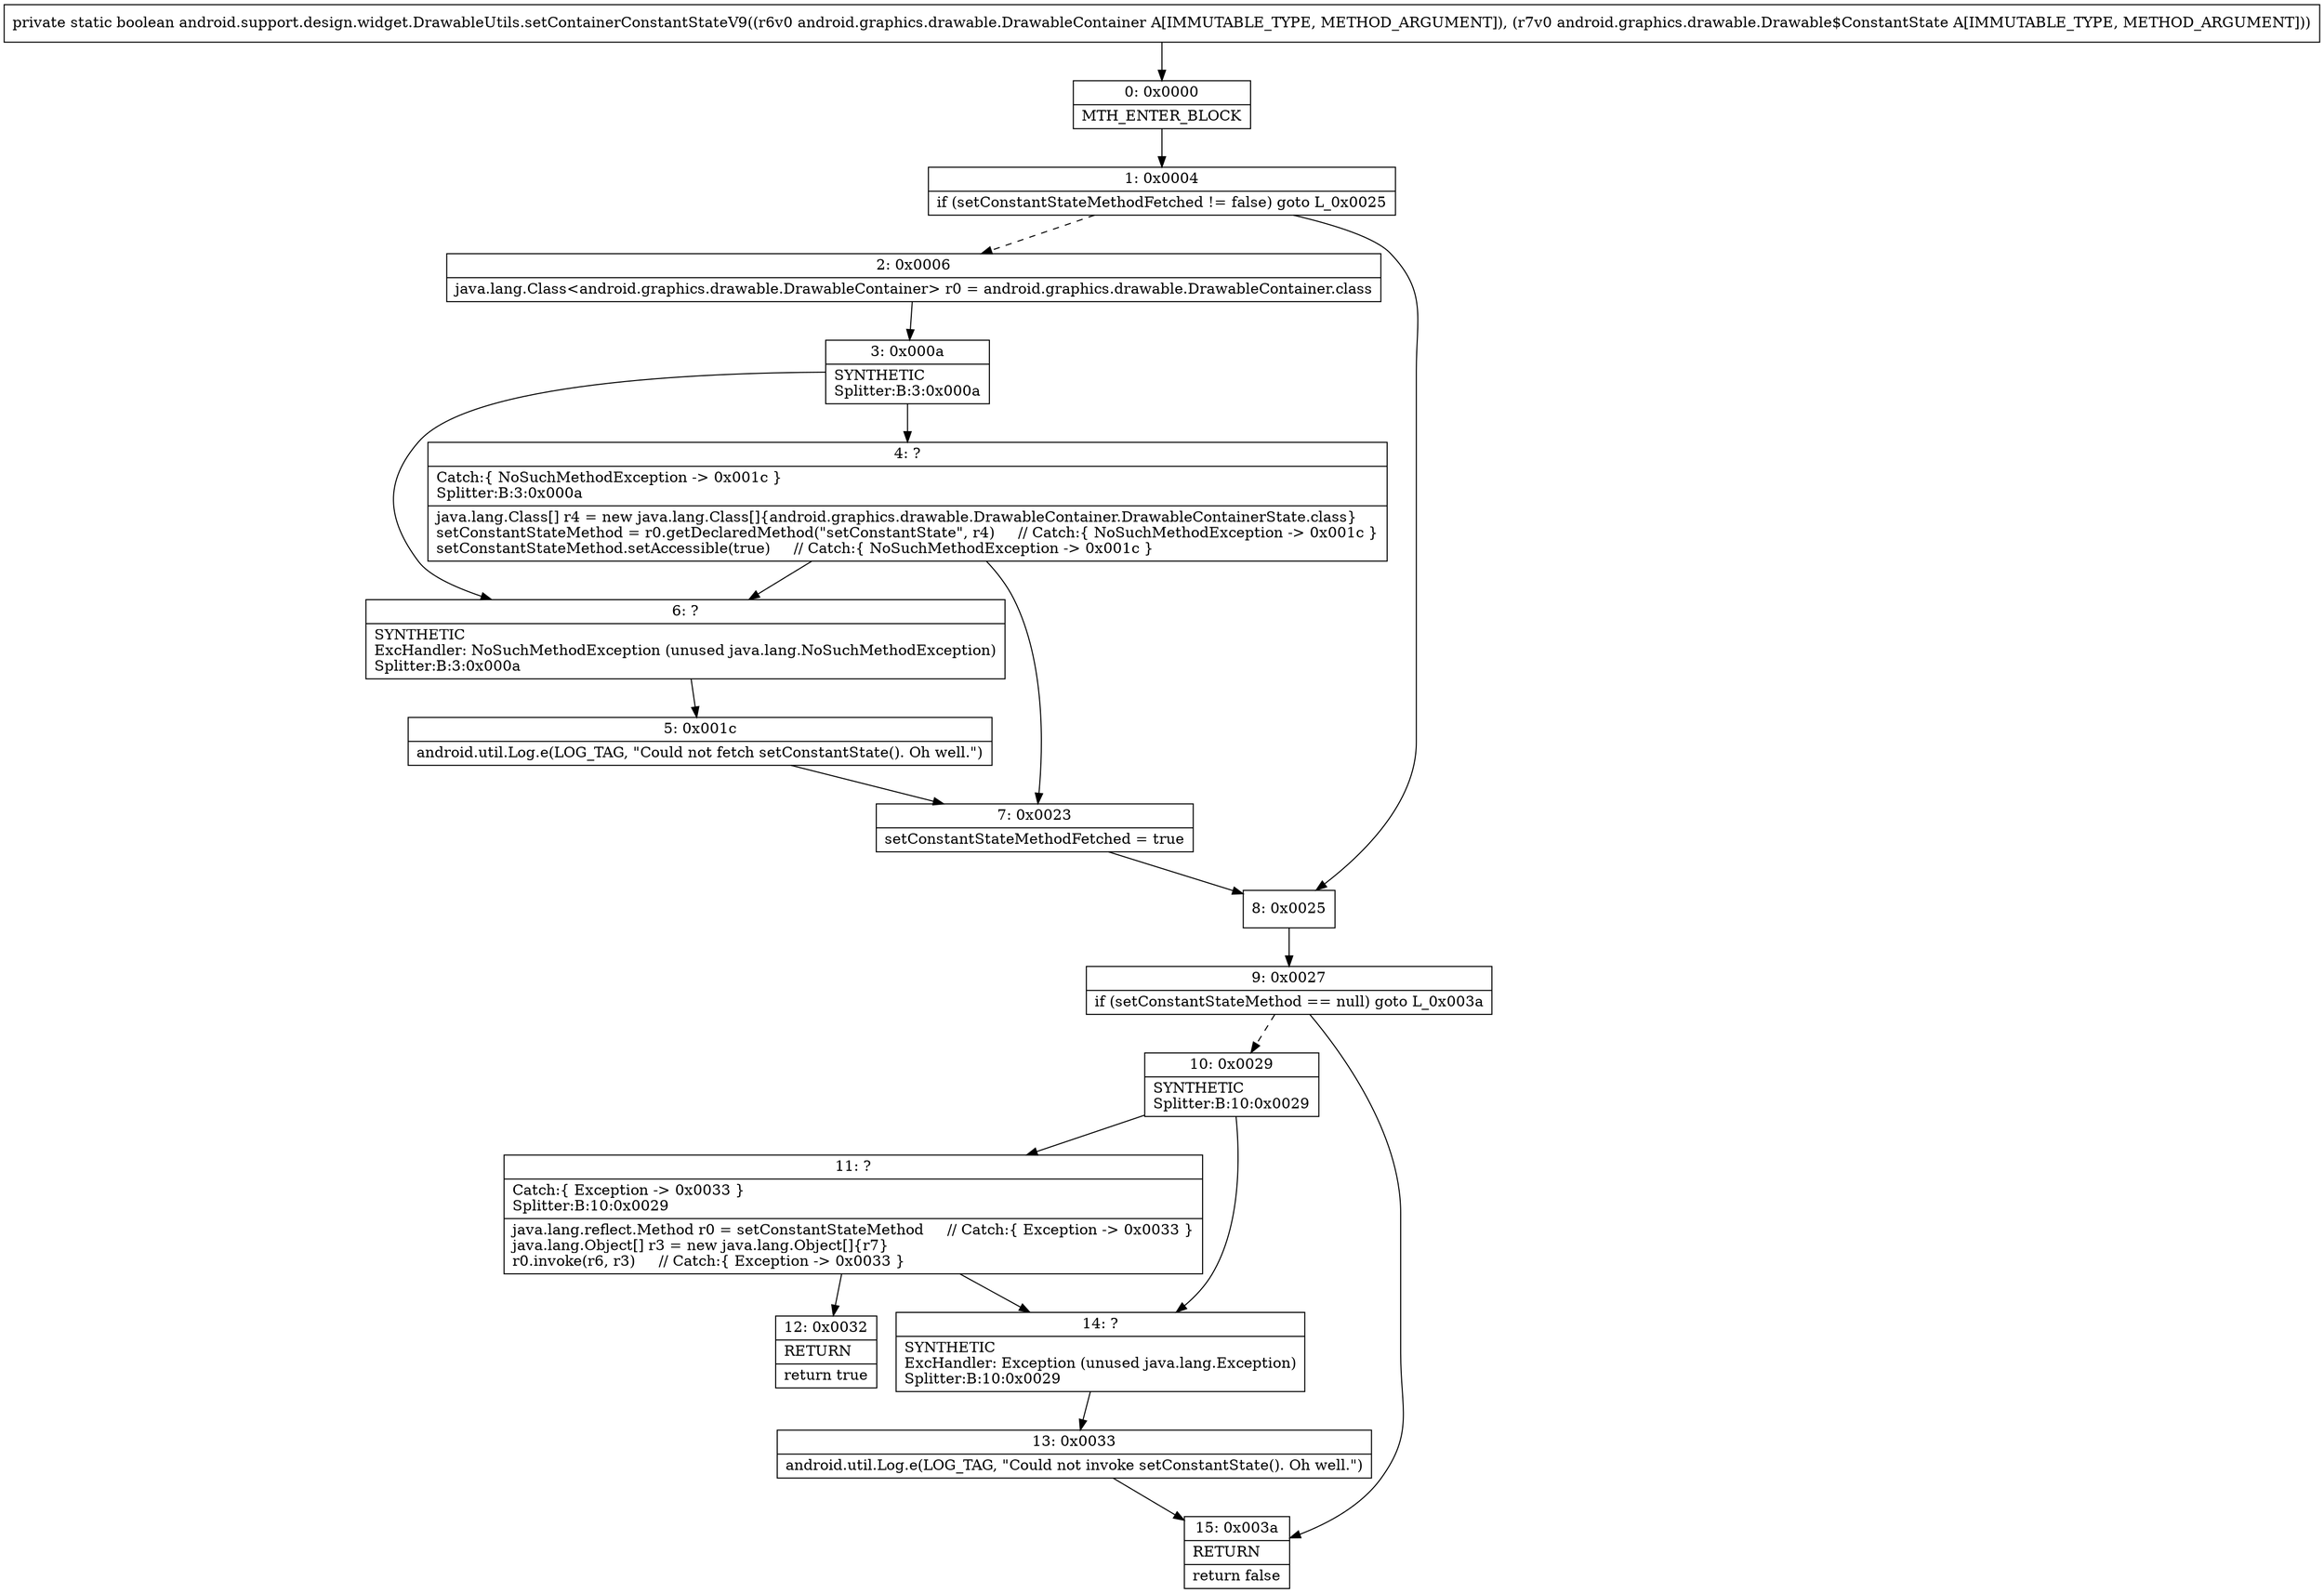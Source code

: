 digraph "CFG forandroid.support.design.widget.DrawableUtils.setContainerConstantStateV9(Landroid\/graphics\/drawable\/DrawableContainer;Landroid\/graphics\/drawable\/Drawable$ConstantState;)Z" {
Node_0 [shape=record,label="{0\:\ 0x0000|MTH_ENTER_BLOCK\l}"];
Node_1 [shape=record,label="{1\:\ 0x0004|if (setConstantStateMethodFetched != false) goto L_0x0025\l}"];
Node_2 [shape=record,label="{2\:\ 0x0006|java.lang.Class\<android.graphics.drawable.DrawableContainer\> r0 = android.graphics.drawable.DrawableContainer.class\l}"];
Node_3 [shape=record,label="{3\:\ 0x000a|SYNTHETIC\lSplitter:B:3:0x000a\l}"];
Node_4 [shape=record,label="{4\:\ ?|Catch:\{ NoSuchMethodException \-\> 0x001c \}\lSplitter:B:3:0x000a\l|java.lang.Class[] r4 = new java.lang.Class[]\{android.graphics.drawable.DrawableContainer.DrawableContainerState.class\}\lsetConstantStateMethod = r0.getDeclaredMethod(\"setConstantState\", r4)     \/\/ Catch:\{ NoSuchMethodException \-\> 0x001c \}\lsetConstantStateMethod.setAccessible(true)     \/\/ Catch:\{ NoSuchMethodException \-\> 0x001c \}\l}"];
Node_5 [shape=record,label="{5\:\ 0x001c|android.util.Log.e(LOG_TAG, \"Could not fetch setConstantState(). Oh well.\")\l}"];
Node_6 [shape=record,label="{6\:\ ?|SYNTHETIC\lExcHandler: NoSuchMethodException (unused java.lang.NoSuchMethodException)\lSplitter:B:3:0x000a\l}"];
Node_7 [shape=record,label="{7\:\ 0x0023|setConstantStateMethodFetched = true\l}"];
Node_8 [shape=record,label="{8\:\ 0x0025}"];
Node_9 [shape=record,label="{9\:\ 0x0027|if (setConstantStateMethod == null) goto L_0x003a\l}"];
Node_10 [shape=record,label="{10\:\ 0x0029|SYNTHETIC\lSplitter:B:10:0x0029\l}"];
Node_11 [shape=record,label="{11\:\ ?|Catch:\{ Exception \-\> 0x0033 \}\lSplitter:B:10:0x0029\l|java.lang.reflect.Method r0 = setConstantStateMethod     \/\/ Catch:\{ Exception \-\> 0x0033 \}\ljava.lang.Object[] r3 = new java.lang.Object[]\{r7\}\lr0.invoke(r6, r3)     \/\/ Catch:\{ Exception \-\> 0x0033 \}\l}"];
Node_12 [shape=record,label="{12\:\ 0x0032|RETURN\l|return true\l}"];
Node_13 [shape=record,label="{13\:\ 0x0033|android.util.Log.e(LOG_TAG, \"Could not invoke setConstantState(). Oh well.\")\l}"];
Node_14 [shape=record,label="{14\:\ ?|SYNTHETIC\lExcHandler: Exception (unused java.lang.Exception)\lSplitter:B:10:0x0029\l}"];
Node_15 [shape=record,label="{15\:\ 0x003a|RETURN\l|return false\l}"];
MethodNode[shape=record,label="{private static boolean android.support.design.widget.DrawableUtils.setContainerConstantStateV9((r6v0 android.graphics.drawable.DrawableContainer A[IMMUTABLE_TYPE, METHOD_ARGUMENT]), (r7v0 android.graphics.drawable.Drawable$ConstantState A[IMMUTABLE_TYPE, METHOD_ARGUMENT])) }"];
MethodNode -> Node_0;
Node_0 -> Node_1;
Node_1 -> Node_2[style=dashed];
Node_1 -> Node_8;
Node_2 -> Node_3;
Node_3 -> Node_4;
Node_3 -> Node_6;
Node_4 -> Node_6;
Node_4 -> Node_7;
Node_5 -> Node_7;
Node_6 -> Node_5;
Node_7 -> Node_8;
Node_8 -> Node_9;
Node_9 -> Node_10[style=dashed];
Node_9 -> Node_15;
Node_10 -> Node_11;
Node_10 -> Node_14;
Node_11 -> Node_12;
Node_11 -> Node_14;
Node_13 -> Node_15;
Node_14 -> Node_13;
}

